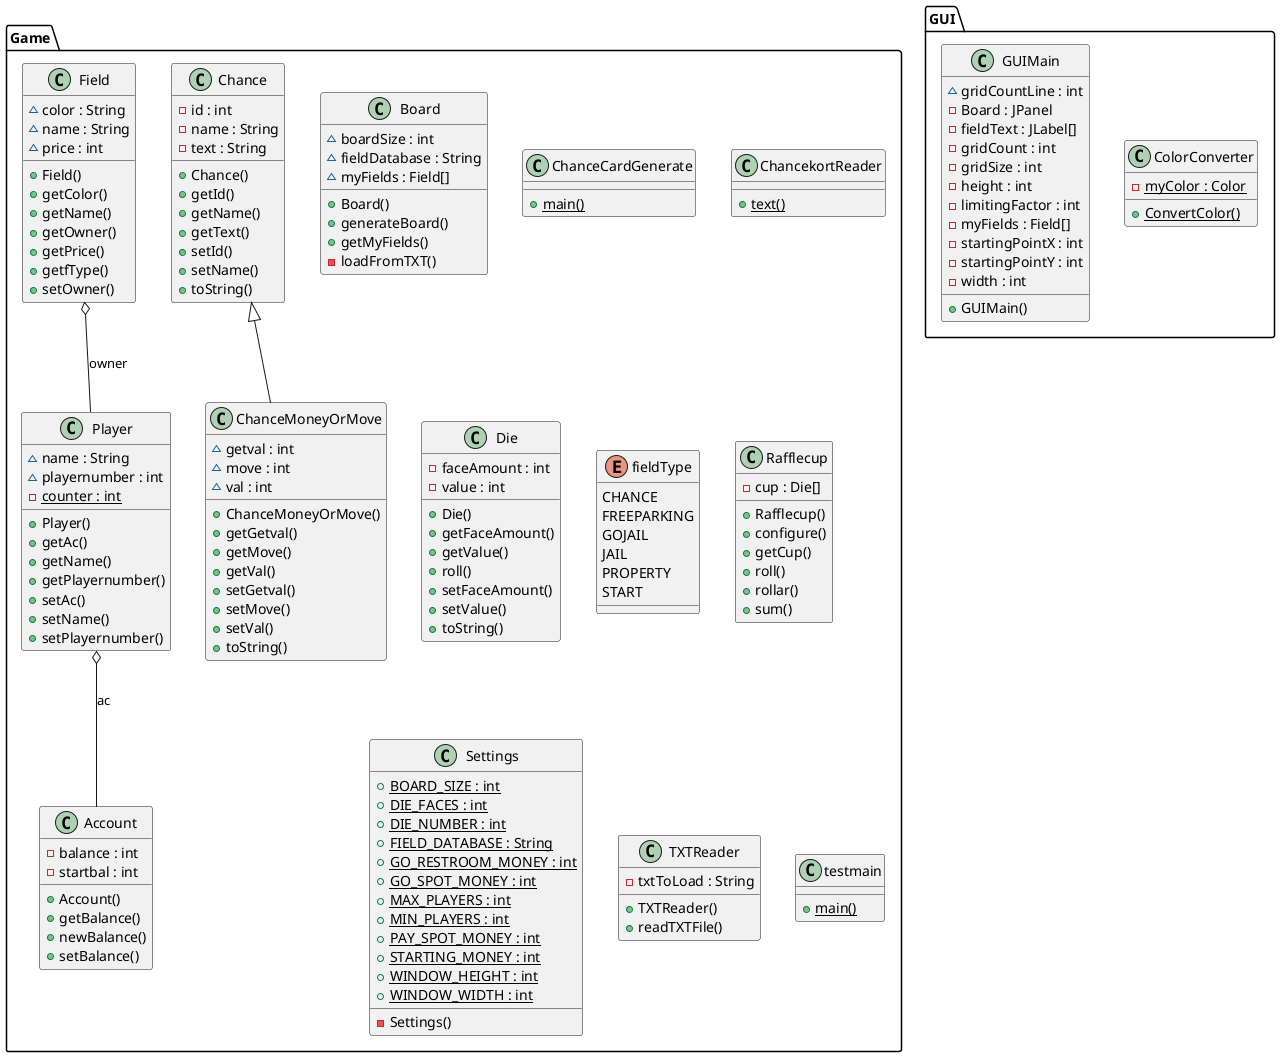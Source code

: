 @startuml

  namespace Game {
    class Game.Account {
        - balance : int
        - startbal : int
        + Account()
        + getBalance()
        + newBalance()
        + setBalance()
    }
  }


  namespace Game {
    class Game.Board {
        ~ boardSize : int
        ~ fieldDatabase : String
        ~ myFields : Field[]
        + Board()
        + generateBoard()
        + getMyFields()
        - loadFromTXT()
    }
  }


  namespace Game {
    class Game.Chance {
        - id : int
        - name : String
        - text : String
        + Chance()
        + getId()
        + getName()
        + getText()
        + setId()
        + setName()
        + toString()
    }
  }


  namespace Game {
    class Game.ChanceCardGenerate {
        {static} + main()
    }
  }


  namespace Game {
    class Game.ChanceMoneyOrMove {
        ~ getval : int
        ~ move : int
        ~ val : int
        + ChanceMoneyOrMove()
        + getGetval()
        + getMove()
        + getVal()
        + setGetval()
        + setMove()
        + setVal()
        + toString()
    }
  }


  namespace Game {
    class Game.ChancekortReader {
        {static} + text()
    }
  }


  namespace Game {
    class Game.Die {
        - faceAmount : int
        - value : int
        + Die()
        + getFaceAmount()
        + getValue()
        + roll()
        + setFaceAmount()
        + setValue()
        + toString()
    }
  }


  namespace Game {
    class Game.Field {
        ~ color : String
        ~ name : String
        ~ price : int
        + Field()
        + getColor()
        + getName()
        + getOwner()
        + getPrice()
        + getfType()
        + setOwner()
    }
  }


  namespace Game {
    enum fieldType {
      CHANCE
      FREEPARKING
      GOJAIL
      JAIL
      PROPERTY
      START
    }
  }


  namespace Game {
    class Game.Player {
        ~ name : String
        ~ playernumber : int
        {static} - counter : int
        + Player()
        + getAc()
        + getName()
        + getPlayernumber()
        + setAc()
        + setName()
        + setPlayernumber()
    }
  }


  namespace Game {
    class Game.Rafflecup {
        - cup : Die[]
        + Rafflecup()
        + configure()
        + getCup()
        + roll()
        + rollar()
        + sum()
    }
  }


  namespace Game {
    class Game.Settings {
        {static} + BOARD_SIZE : int
        {static} + DIE_FACES : int
        {static} + DIE_NUMBER : int
        {static} + FIELD_DATABASE : String
        {static} + GO_RESTROOM_MONEY : int
        {static} + GO_SPOT_MONEY : int
        {static} + MAX_PLAYERS : int
        {static} + MIN_PLAYERS : int
        {static} + PAY_SPOT_MONEY : int
        {static} + STARTING_MONEY : int
        {static} + WINDOW_HEIGHT : int
        {static} + WINDOW_WIDTH : int
        - Settings()
    }
  }


  namespace Game {
    class Game.TXTReader {
        - txtToLoad : String
        + TXTReader()
        + readTXTFile()
    }
  }


  namespace Game {
    class Game.testmain {
        {static} + main()
    }
  }
  namespace GUI {
      class GUI.ColorConverter {
          {static} - myColor : Color
          {static} + ConvertColor()
      }
    }


    namespace GUI {
      class GUI.GUIMain {
          ~ gridCountLine : int
          - Board : JPanel
          - fieldText : JLabel[]
          - gridCount : int
          - gridSize : int
          - height : int
          - limitingFactor : int
          - myFields : Field[]
          - startingPointX : int
          - startingPointY : int
          - width : int
          + GUIMain()
      }
    }

  Game.ChanceMoneyOrMove -up-|> Game.Chance
  Game.Field o-- Game.Field.fieldType : fType
  Game.Field o-- Game.Player : owner
  Game.Field +-down- Game.Field.fieldType
  Game.Player o-- Game.Account : ac

@enduml